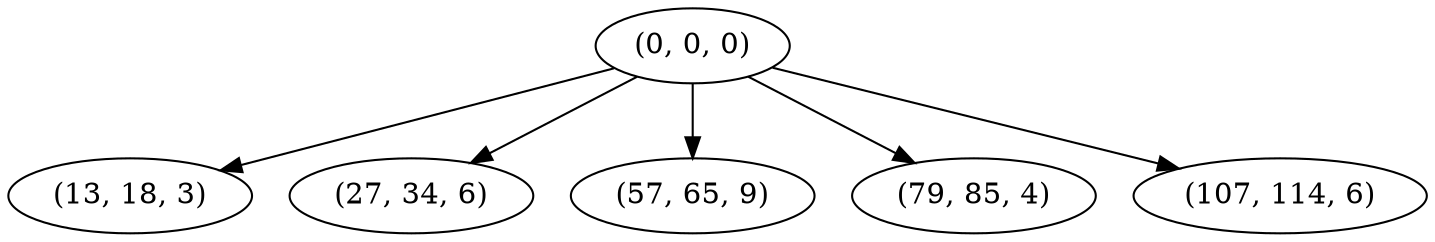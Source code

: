 digraph tree {
    "(0, 0, 0)";
    "(13, 18, 3)";
    "(27, 34, 6)";
    "(57, 65, 9)";
    "(79, 85, 4)";
    "(107, 114, 6)";
    "(0, 0, 0)" -> "(13, 18, 3)";
    "(0, 0, 0)" -> "(27, 34, 6)";
    "(0, 0, 0)" -> "(57, 65, 9)";
    "(0, 0, 0)" -> "(79, 85, 4)";
    "(0, 0, 0)" -> "(107, 114, 6)";
}
